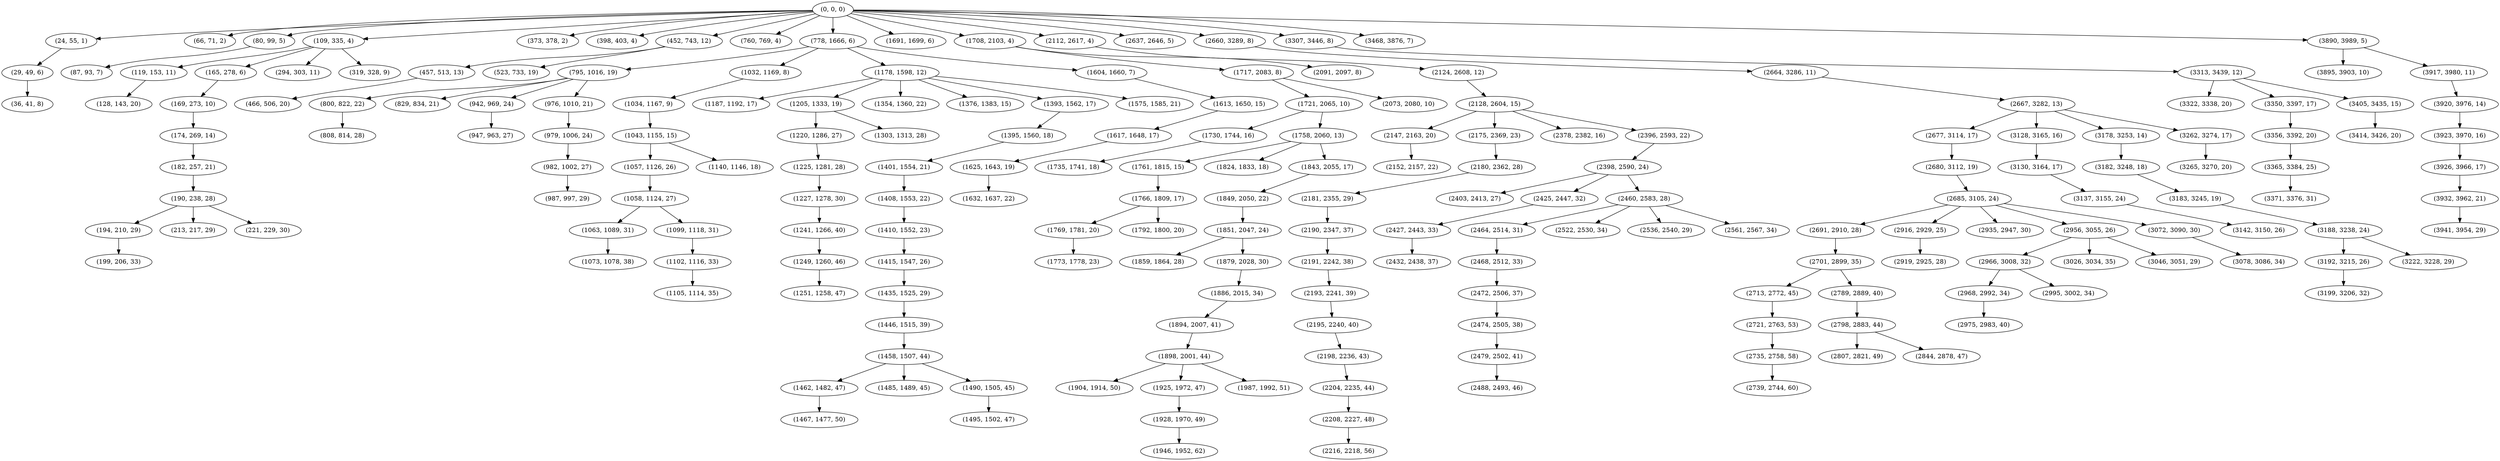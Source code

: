 digraph tree {
    "(0, 0, 0)";
    "(24, 55, 1)";
    "(29, 49, 6)";
    "(36, 41, 8)";
    "(66, 71, 2)";
    "(80, 99, 5)";
    "(87, 93, 7)";
    "(109, 335, 4)";
    "(119, 153, 11)";
    "(128, 143, 20)";
    "(165, 278, 6)";
    "(169, 273, 10)";
    "(174, 269, 14)";
    "(182, 257, 21)";
    "(190, 238, 28)";
    "(194, 210, 29)";
    "(199, 206, 33)";
    "(213, 217, 29)";
    "(221, 229, 30)";
    "(294, 303, 11)";
    "(319, 328, 9)";
    "(373, 378, 2)";
    "(398, 403, 4)";
    "(452, 743, 12)";
    "(457, 513, 13)";
    "(466, 506, 20)";
    "(523, 733, 19)";
    "(760, 769, 4)";
    "(778, 1666, 6)";
    "(795, 1016, 19)";
    "(800, 822, 22)";
    "(808, 814, 28)";
    "(829, 834, 21)";
    "(942, 969, 24)";
    "(947, 963, 27)";
    "(976, 1010, 21)";
    "(979, 1006, 24)";
    "(982, 1002, 27)";
    "(987, 997, 29)";
    "(1032, 1169, 8)";
    "(1034, 1167, 9)";
    "(1043, 1155, 15)";
    "(1057, 1126, 26)";
    "(1058, 1124, 27)";
    "(1063, 1089, 31)";
    "(1073, 1078, 38)";
    "(1099, 1118, 31)";
    "(1102, 1116, 33)";
    "(1105, 1114, 35)";
    "(1140, 1146, 18)";
    "(1178, 1598, 12)";
    "(1187, 1192, 17)";
    "(1205, 1333, 19)";
    "(1220, 1286, 27)";
    "(1225, 1281, 28)";
    "(1227, 1278, 30)";
    "(1241, 1266, 40)";
    "(1249, 1260, 46)";
    "(1251, 1258, 47)";
    "(1303, 1313, 28)";
    "(1354, 1360, 22)";
    "(1376, 1383, 15)";
    "(1393, 1562, 17)";
    "(1395, 1560, 18)";
    "(1401, 1554, 21)";
    "(1408, 1553, 22)";
    "(1410, 1552, 23)";
    "(1415, 1547, 26)";
    "(1435, 1525, 29)";
    "(1446, 1515, 39)";
    "(1458, 1507, 44)";
    "(1462, 1482, 47)";
    "(1467, 1477, 50)";
    "(1485, 1489, 45)";
    "(1490, 1505, 45)";
    "(1495, 1502, 47)";
    "(1575, 1585, 21)";
    "(1604, 1660, 7)";
    "(1613, 1650, 15)";
    "(1617, 1648, 17)";
    "(1625, 1643, 19)";
    "(1632, 1637, 22)";
    "(1691, 1699, 6)";
    "(1708, 2103, 4)";
    "(1717, 2083, 8)";
    "(1721, 2065, 10)";
    "(1730, 1744, 16)";
    "(1735, 1741, 18)";
    "(1758, 2060, 13)";
    "(1761, 1815, 15)";
    "(1766, 1809, 17)";
    "(1769, 1781, 20)";
    "(1773, 1778, 23)";
    "(1792, 1800, 20)";
    "(1824, 1833, 18)";
    "(1843, 2055, 17)";
    "(1849, 2050, 22)";
    "(1851, 2047, 24)";
    "(1859, 1864, 28)";
    "(1879, 2028, 30)";
    "(1886, 2015, 34)";
    "(1894, 2007, 41)";
    "(1898, 2001, 44)";
    "(1904, 1914, 50)";
    "(1925, 1972, 47)";
    "(1928, 1970, 49)";
    "(1946, 1952, 62)";
    "(1987, 1992, 51)";
    "(2073, 2080, 10)";
    "(2091, 2097, 8)";
    "(2112, 2617, 4)";
    "(2124, 2608, 12)";
    "(2128, 2604, 15)";
    "(2147, 2163, 20)";
    "(2152, 2157, 22)";
    "(2175, 2369, 23)";
    "(2180, 2362, 28)";
    "(2181, 2355, 29)";
    "(2190, 2347, 37)";
    "(2191, 2242, 38)";
    "(2193, 2241, 39)";
    "(2195, 2240, 40)";
    "(2198, 2236, 43)";
    "(2204, 2235, 44)";
    "(2208, 2227, 48)";
    "(2216, 2218, 56)";
    "(2378, 2382, 16)";
    "(2396, 2593, 22)";
    "(2398, 2590, 24)";
    "(2403, 2413, 27)";
    "(2425, 2447, 32)";
    "(2427, 2443, 33)";
    "(2432, 2438, 37)";
    "(2460, 2583, 28)";
    "(2464, 2514, 31)";
    "(2468, 2512, 33)";
    "(2472, 2506, 37)";
    "(2474, 2505, 38)";
    "(2479, 2502, 41)";
    "(2488, 2493, 46)";
    "(2522, 2530, 34)";
    "(2536, 2540, 29)";
    "(2561, 2567, 34)";
    "(2637, 2646, 5)";
    "(2660, 3289, 8)";
    "(2664, 3286, 11)";
    "(2667, 3282, 13)";
    "(2677, 3114, 17)";
    "(2680, 3112, 19)";
    "(2685, 3105, 24)";
    "(2691, 2910, 28)";
    "(2701, 2899, 35)";
    "(2713, 2772, 45)";
    "(2721, 2763, 53)";
    "(2735, 2758, 58)";
    "(2739, 2744, 60)";
    "(2789, 2889, 40)";
    "(2798, 2883, 44)";
    "(2807, 2821, 49)";
    "(2844, 2878, 47)";
    "(2916, 2929, 25)";
    "(2919, 2925, 28)";
    "(2935, 2947, 30)";
    "(2956, 3055, 26)";
    "(2966, 3008, 32)";
    "(2968, 2992, 34)";
    "(2975, 2983, 40)";
    "(2995, 3002, 34)";
    "(3026, 3034, 35)";
    "(3046, 3051, 29)";
    "(3072, 3090, 30)";
    "(3078, 3086, 34)";
    "(3128, 3165, 16)";
    "(3130, 3164, 17)";
    "(3137, 3155, 24)";
    "(3142, 3150, 26)";
    "(3178, 3253, 14)";
    "(3182, 3248, 18)";
    "(3183, 3245, 19)";
    "(3188, 3238, 24)";
    "(3192, 3215, 26)";
    "(3199, 3206, 32)";
    "(3222, 3228, 29)";
    "(3262, 3274, 17)";
    "(3265, 3270, 20)";
    "(3307, 3446, 8)";
    "(3313, 3439, 12)";
    "(3322, 3338, 20)";
    "(3350, 3397, 17)";
    "(3356, 3392, 20)";
    "(3365, 3384, 25)";
    "(3371, 3376, 31)";
    "(3405, 3435, 15)";
    "(3414, 3426, 20)";
    "(3468, 3876, 7)";
    "(3890, 3989, 5)";
    "(3895, 3903, 10)";
    "(3917, 3980, 11)";
    "(3920, 3976, 14)";
    "(3923, 3970, 16)";
    "(3926, 3966, 17)";
    "(3932, 3962, 21)";
    "(3941, 3954, 29)";
    "(0, 0, 0)" -> "(24, 55, 1)";
    "(0, 0, 0)" -> "(66, 71, 2)";
    "(0, 0, 0)" -> "(80, 99, 5)";
    "(0, 0, 0)" -> "(109, 335, 4)";
    "(0, 0, 0)" -> "(373, 378, 2)";
    "(0, 0, 0)" -> "(398, 403, 4)";
    "(0, 0, 0)" -> "(452, 743, 12)";
    "(0, 0, 0)" -> "(760, 769, 4)";
    "(0, 0, 0)" -> "(778, 1666, 6)";
    "(0, 0, 0)" -> "(1691, 1699, 6)";
    "(0, 0, 0)" -> "(1708, 2103, 4)";
    "(0, 0, 0)" -> "(2112, 2617, 4)";
    "(0, 0, 0)" -> "(2637, 2646, 5)";
    "(0, 0, 0)" -> "(2660, 3289, 8)";
    "(0, 0, 0)" -> "(3307, 3446, 8)";
    "(0, 0, 0)" -> "(3468, 3876, 7)";
    "(0, 0, 0)" -> "(3890, 3989, 5)";
    "(24, 55, 1)" -> "(29, 49, 6)";
    "(29, 49, 6)" -> "(36, 41, 8)";
    "(80, 99, 5)" -> "(87, 93, 7)";
    "(109, 335, 4)" -> "(119, 153, 11)";
    "(109, 335, 4)" -> "(165, 278, 6)";
    "(109, 335, 4)" -> "(294, 303, 11)";
    "(109, 335, 4)" -> "(319, 328, 9)";
    "(119, 153, 11)" -> "(128, 143, 20)";
    "(165, 278, 6)" -> "(169, 273, 10)";
    "(169, 273, 10)" -> "(174, 269, 14)";
    "(174, 269, 14)" -> "(182, 257, 21)";
    "(182, 257, 21)" -> "(190, 238, 28)";
    "(190, 238, 28)" -> "(194, 210, 29)";
    "(190, 238, 28)" -> "(213, 217, 29)";
    "(190, 238, 28)" -> "(221, 229, 30)";
    "(194, 210, 29)" -> "(199, 206, 33)";
    "(452, 743, 12)" -> "(457, 513, 13)";
    "(452, 743, 12)" -> "(523, 733, 19)";
    "(457, 513, 13)" -> "(466, 506, 20)";
    "(778, 1666, 6)" -> "(795, 1016, 19)";
    "(778, 1666, 6)" -> "(1032, 1169, 8)";
    "(778, 1666, 6)" -> "(1178, 1598, 12)";
    "(778, 1666, 6)" -> "(1604, 1660, 7)";
    "(795, 1016, 19)" -> "(800, 822, 22)";
    "(795, 1016, 19)" -> "(829, 834, 21)";
    "(795, 1016, 19)" -> "(942, 969, 24)";
    "(795, 1016, 19)" -> "(976, 1010, 21)";
    "(800, 822, 22)" -> "(808, 814, 28)";
    "(942, 969, 24)" -> "(947, 963, 27)";
    "(976, 1010, 21)" -> "(979, 1006, 24)";
    "(979, 1006, 24)" -> "(982, 1002, 27)";
    "(982, 1002, 27)" -> "(987, 997, 29)";
    "(1032, 1169, 8)" -> "(1034, 1167, 9)";
    "(1034, 1167, 9)" -> "(1043, 1155, 15)";
    "(1043, 1155, 15)" -> "(1057, 1126, 26)";
    "(1043, 1155, 15)" -> "(1140, 1146, 18)";
    "(1057, 1126, 26)" -> "(1058, 1124, 27)";
    "(1058, 1124, 27)" -> "(1063, 1089, 31)";
    "(1058, 1124, 27)" -> "(1099, 1118, 31)";
    "(1063, 1089, 31)" -> "(1073, 1078, 38)";
    "(1099, 1118, 31)" -> "(1102, 1116, 33)";
    "(1102, 1116, 33)" -> "(1105, 1114, 35)";
    "(1178, 1598, 12)" -> "(1187, 1192, 17)";
    "(1178, 1598, 12)" -> "(1205, 1333, 19)";
    "(1178, 1598, 12)" -> "(1354, 1360, 22)";
    "(1178, 1598, 12)" -> "(1376, 1383, 15)";
    "(1178, 1598, 12)" -> "(1393, 1562, 17)";
    "(1178, 1598, 12)" -> "(1575, 1585, 21)";
    "(1205, 1333, 19)" -> "(1220, 1286, 27)";
    "(1205, 1333, 19)" -> "(1303, 1313, 28)";
    "(1220, 1286, 27)" -> "(1225, 1281, 28)";
    "(1225, 1281, 28)" -> "(1227, 1278, 30)";
    "(1227, 1278, 30)" -> "(1241, 1266, 40)";
    "(1241, 1266, 40)" -> "(1249, 1260, 46)";
    "(1249, 1260, 46)" -> "(1251, 1258, 47)";
    "(1393, 1562, 17)" -> "(1395, 1560, 18)";
    "(1395, 1560, 18)" -> "(1401, 1554, 21)";
    "(1401, 1554, 21)" -> "(1408, 1553, 22)";
    "(1408, 1553, 22)" -> "(1410, 1552, 23)";
    "(1410, 1552, 23)" -> "(1415, 1547, 26)";
    "(1415, 1547, 26)" -> "(1435, 1525, 29)";
    "(1435, 1525, 29)" -> "(1446, 1515, 39)";
    "(1446, 1515, 39)" -> "(1458, 1507, 44)";
    "(1458, 1507, 44)" -> "(1462, 1482, 47)";
    "(1458, 1507, 44)" -> "(1485, 1489, 45)";
    "(1458, 1507, 44)" -> "(1490, 1505, 45)";
    "(1462, 1482, 47)" -> "(1467, 1477, 50)";
    "(1490, 1505, 45)" -> "(1495, 1502, 47)";
    "(1604, 1660, 7)" -> "(1613, 1650, 15)";
    "(1613, 1650, 15)" -> "(1617, 1648, 17)";
    "(1617, 1648, 17)" -> "(1625, 1643, 19)";
    "(1625, 1643, 19)" -> "(1632, 1637, 22)";
    "(1708, 2103, 4)" -> "(1717, 2083, 8)";
    "(1708, 2103, 4)" -> "(2091, 2097, 8)";
    "(1717, 2083, 8)" -> "(1721, 2065, 10)";
    "(1717, 2083, 8)" -> "(2073, 2080, 10)";
    "(1721, 2065, 10)" -> "(1730, 1744, 16)";
    "(1721, 2065, 10)" -> "(1758, 2060, 13)";
    "(1730, 1744, 16)" -> "(1735, 1741, 18)";
    "(1758, 2060, 13)" -> "(1761, 1815, 15)";
    "(1758, 2060, 13)" -> "(1824, 1833, 18)";
    "(1758, 2060, 13)" -> "(1843, 2055, 17)";
    "(1761, 1815, 15)" -> "(1766, 1809, 17)";
    "(1766, 1809, 17)" -> "(1769, 1781, 20)";
    "(1766, 1809, 17)" -> "(1792, 1800, 20)";
    "(1769, 1781, 20)" -> "(1773, 1778, 23)";
    "(1843, 2055, 17)" -> "(1849, 2050, 22)";
    "(1849, 2050, 22)" -> "(1851, 2047, 24)";
    "(1851, 2047, 24)" -> "(1859, 1864, 28)";
    "(1851, 2047, 24)" -> "(1879, 2028, 30)";
    "(1879, 2028, 30)" -> "(1886, 2015, 34)";
    "(1886, 2015, 34)" -> "(1894, 2007, 41)";
    "(1894, 2007, 41)" -> "(1898, 2001, 44)";
    "(1898, 2001, 44)" -> "(1904, 1914, 50)";
    "(1898, 2001, 44)" -> "(1925, 1972, 47)";
    "(1898, 2001, 44)" -> "(1987, 1992, 51)";
    "(1925, 1972, 47)" -> "(1928, 1970, 49)";
    "(1928, 1970, 49)" -> "(1946, 1952, 62)";
    "(2112, 2617, 4)" -> "(2124, 2608, 12)";
    "(2124, 2608, 12)" -> "(2128, 2604, 15)";
    "(2128, 2604, 15)" -> "(2147, 2163, 20)";
    "(2128, 2604, 15)" -> "(2175, 2369, 23)";
    "(2128, 2604, 15)" -> "(2378, 2382, 16)";
    "(2128, 2604, 15)" -> "(2396, 2593, 22)";
    "(2147, 2163, 20)" -> "(2152, 2157, 22)";
    "(2175, 2369, 23)" -> "(2180, 2362, 28)";
    "(2180, 2362, 28)" -> "(2181, 2355, 29)";
    "(2181, 2355, 29)" -> "(2190, 2347, 37)";
    "(2190, 2347, 37)" -> "(2191, 2242, 38)";
    "(2191, 2242, 38)" -> "(2193, 2241, 39)";
    "(2193, 2241, 39)" -> "(2195, 2240, 40)";
    "(2195, 2240, 40)" -> "(2198, 2236, 43)";
    "(2198, 2236, 43)" -> "(2204, 2235, 44)";
    "(2204, 2235, 44)" -> "(2208, 2227, 48)";
    "(2208, 2227, 48)" -> "(2216, 2218, 56)";
    "(2396, 2593, 22)" -> "(2398, 2590, 24)";
    "(2398, 2590, 24)" -> "(2403, 2413, 27)";
    "(2398, 2590, 24)" -> "(2425, 2447, 32)";
    "(2398, 2590, 24)" -> "(2460, 2583, 28)";
    "(2425, 2447, 32)" -> "(2427, 2443, 33)";
    "(2427, 2443, 33)" -> "(2432, 2438, 37)";
    "(2460, 2583, 28)" -> "(2464, 2514, 31)";
    "(2460, 2583, 28)" -> "(2522, 2530, 34)";
    "(2460, 2583, 28)" -> "(2536, 2540, 29)";
    "(2460, 2583, 28)" -> "(2561, 2567, 34)";
    "(2464, 2514, 31)" -> "(2468, 2512, 33)";
    "(2468, 2512, 33)" -> "(2472, 2506, 37)";
    "(2472, 2506, 37)" -> "(2474, 2505, 38)";
    "(2474, 2505, 38)" -> "(2479, 2502, 41)";
    "(2479, 2502, 41)" -> "(2488, 2493, 46)";
    "(2660, 3289, 8)" -> "(2664, 3286, 11)";
    "(2664, 3286, 11)" -> "(2667, 3282, 13)";
    "(2667, 3282, 13)" -> "(2677, 3114, 17)";
    "(2667, 3282, 13)" -> "(3128, 3165, 16)";
    "(2667, 3282, 13)" -> "(3178, 3253, 14)";
    "(2667, 3282, 13)" -> "(3262, 3274, 17)";
    "(2677, 3114, 17)" -> "(2680, 3112, 19)";
    "(2680, 3112, 19)" -> "(2685, 3105, 24)";
    "(2685, 3105, 24)" -> "(2691, 2910, 28)";
    "(2685, 3105, 24)" -> "(2916, 2929, 25)";
    "(2685, 3105, 24)" -> "(2935, 2947, 30)";
    "(2685, 3105, 24)" -> "(2956, 3055, 26)";
    "(2685, 3105, 24)" -> "(3072, 3090, 30)";
    "(2691, 2910, 28)" -> "(2701, 2899, 35)";
    "(2701, 2899, 35)" -> "(2713, 2772, 45)";
    "(2701, 2899, 35)" -> "(2789, 2889, 40)";
    "(2713, 2772, 45)" -> "(2721, 2763, 53)";
    "(2721, 2763, 53)" -> "(2735, 2758, 58)";
    "(2735, 2758, 58)" -> "(2739, 2744, 60)";
    "(2789, 2889, 40)" -> "(2798, 2883, 44)";
    "(2798, 2883, 44)" -> "(2807, 2821, 49)";
    "(2798, 2883, 44)" -> "(2844, 2878, 47)";
    "(2916, 2929, 25)" -> "(2919, 2925, 28)";
    "(2956, 3055, 26)" -> "(2966, 3008, 32)";
    "(2956, 3055, 26)" -> "(3026, 3034, 35)";
    "(2956, 3055, 26)" -> "(3046, 3051, 29)";
    "(2966, 3008, 32)" -> "(2968, 2992, 34)";
    "(2966, 3008, 32)" -> "(2995, 3002, 34)";
    "(2968, 2992, 34)" -> "(2975, 2983, 40)";
    "(3072, 3090, 30)" -> "(3078, 3086, 34)";
    "(3128, 3165, 16)" -> "(3130, 3164, 17)";
    "(3130, 3164, 17)" -> "(3137, 3155, 24)";
    "(3137, 3155, 24)" -> "(3142, 3150, 26)";
    "(3178, 3253, 14)" -> "(3182, 3248, 18)";
    "(3182, 3248, 18)" -> "(3183, 3245, 19)";
    "(3183, 3245, 19)" -> "(3188, 3238, 24)";
    "(3188, 3238, 24)" -> "(3192, 3215, 26)";
    "(3188, 3238, 24)" -> "(3222, 3228, 29)";
    "(3192, 3215, 26)" -> "(3199, 3206, 32)";
    "(3262, 3274, 17)" -> "(3265, 3270, 20)";
    "(3307, 3446, 8)" -> "(3313, 3439, 12)";
    "(3313, 3439, 12)" -> "(3322, 3338, 20)";
    "(3313, 3439, 12)" -> "(3350, 3397, 17)";
    "(3313, 3439, 12)" -> "(3405, 3435, 15)";
    "(3350, 3397, 17)" -> "(3356, 3392, 20)";
    "(3356, 3392, 20)" -> "(3365, 3384, 25)";
    "(3365, 3384, 25)" -> "(3371, 3376, 31)";
    "(3405, 3435, 15)" -> "(3414, 3426, 20)";
    "(3890, 3989, 5)" -> "(3895, 3903, 10)";
    "(3890, 3989, 5)" -> "(3917, 3980, 11)";
    "(3917, 3980, 11)" -> "(3920, 3976, 14)";
    "(3920, 3976, 14)" -> "(3923, 3970, 16)";
    "(3923, 3970, 16)" -> "(3926, 3966, 17)";
    "(3926, 3966, 17)" -> "(3932, 3962, 21)";
    "(3932, 3962, 21)" -> "(3941, 3954, 29)";
}
